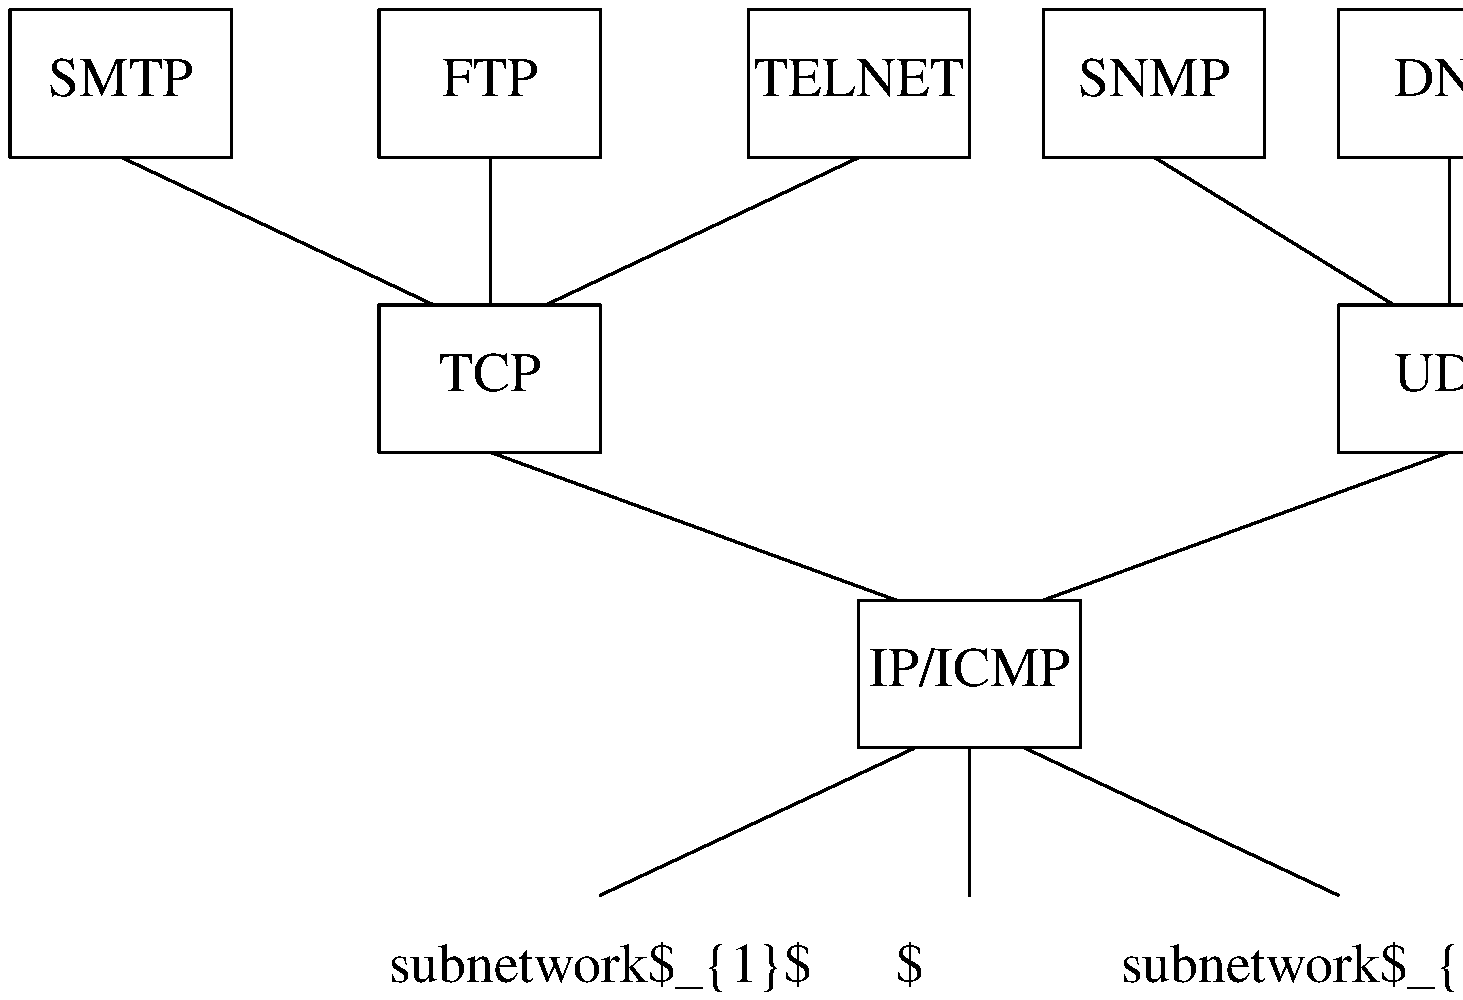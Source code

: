 .PS 7.75i
.ps 20
## figure T-4
B1:	box "IP/ICMP"
C1:	box invis with .n at (B1.s.x, B1.s.y-lineht) "$\cdots$"
C2:	box invis with .n at (B1.s.x-(boxwid+linewid), B1.s.y-lineht) \
	    "subnetwork$_{1}$"
C3:	box invis with .n at (B1.s.x+(boxwid+linewid), B1.s.y-lineht) \
	    "subnetwork$_{N}$"
	line from B1.s to C1.n
	line from (B1.s.x-boxwid/4, B1.s.y) to C2.n
	line from (B1.s.x+boxwid/4, B1.s.y) to C3.n
##
B2:	box "TCP" with .s at (B1.n.x-(3*boxwid/2+linewid), B1.n.y+lineht)
	line from (B1.n.x-boxwid/3, B1.n.y) to B2.s
B3:	box "SMTP" with .s at (B2.n.x-(boxwid+linewid), B2.n.y+lineht)
B4:	box "FTP" with .s at (B2.n.x, B2.n.y+lineht)
B5:	box "TELNET" with .s at (B2.n.x+(boxwid+linewid), B2.n.y+lineht)
	line from (B2.n.x-boxwid/4, B2.n.y) to B3.s
	line from B2.n to B4.s
	line from (B2.n.x+boxwid/4, B2.n.y) to B5.s
##
B6:	box "UDP" with .s at (B1.n.x+(3*boxwid/2+linewid), B1.n.y+lineht)
	line from (B1.n.x+boxwid/3, B1.n.y) to B6.s
B7:	box "DNS" with .s at (B6.n.x, B6.n.y+lineht)
	line from B6.n to B7.s
B8:	box "SNMP" with .s at (B6.n.x-(boxwid+linewid/2), B6.n.y+lineht)
	line from (B6.n.x-boxwid/4, B6.n.y) to B8.s
##
.PE
